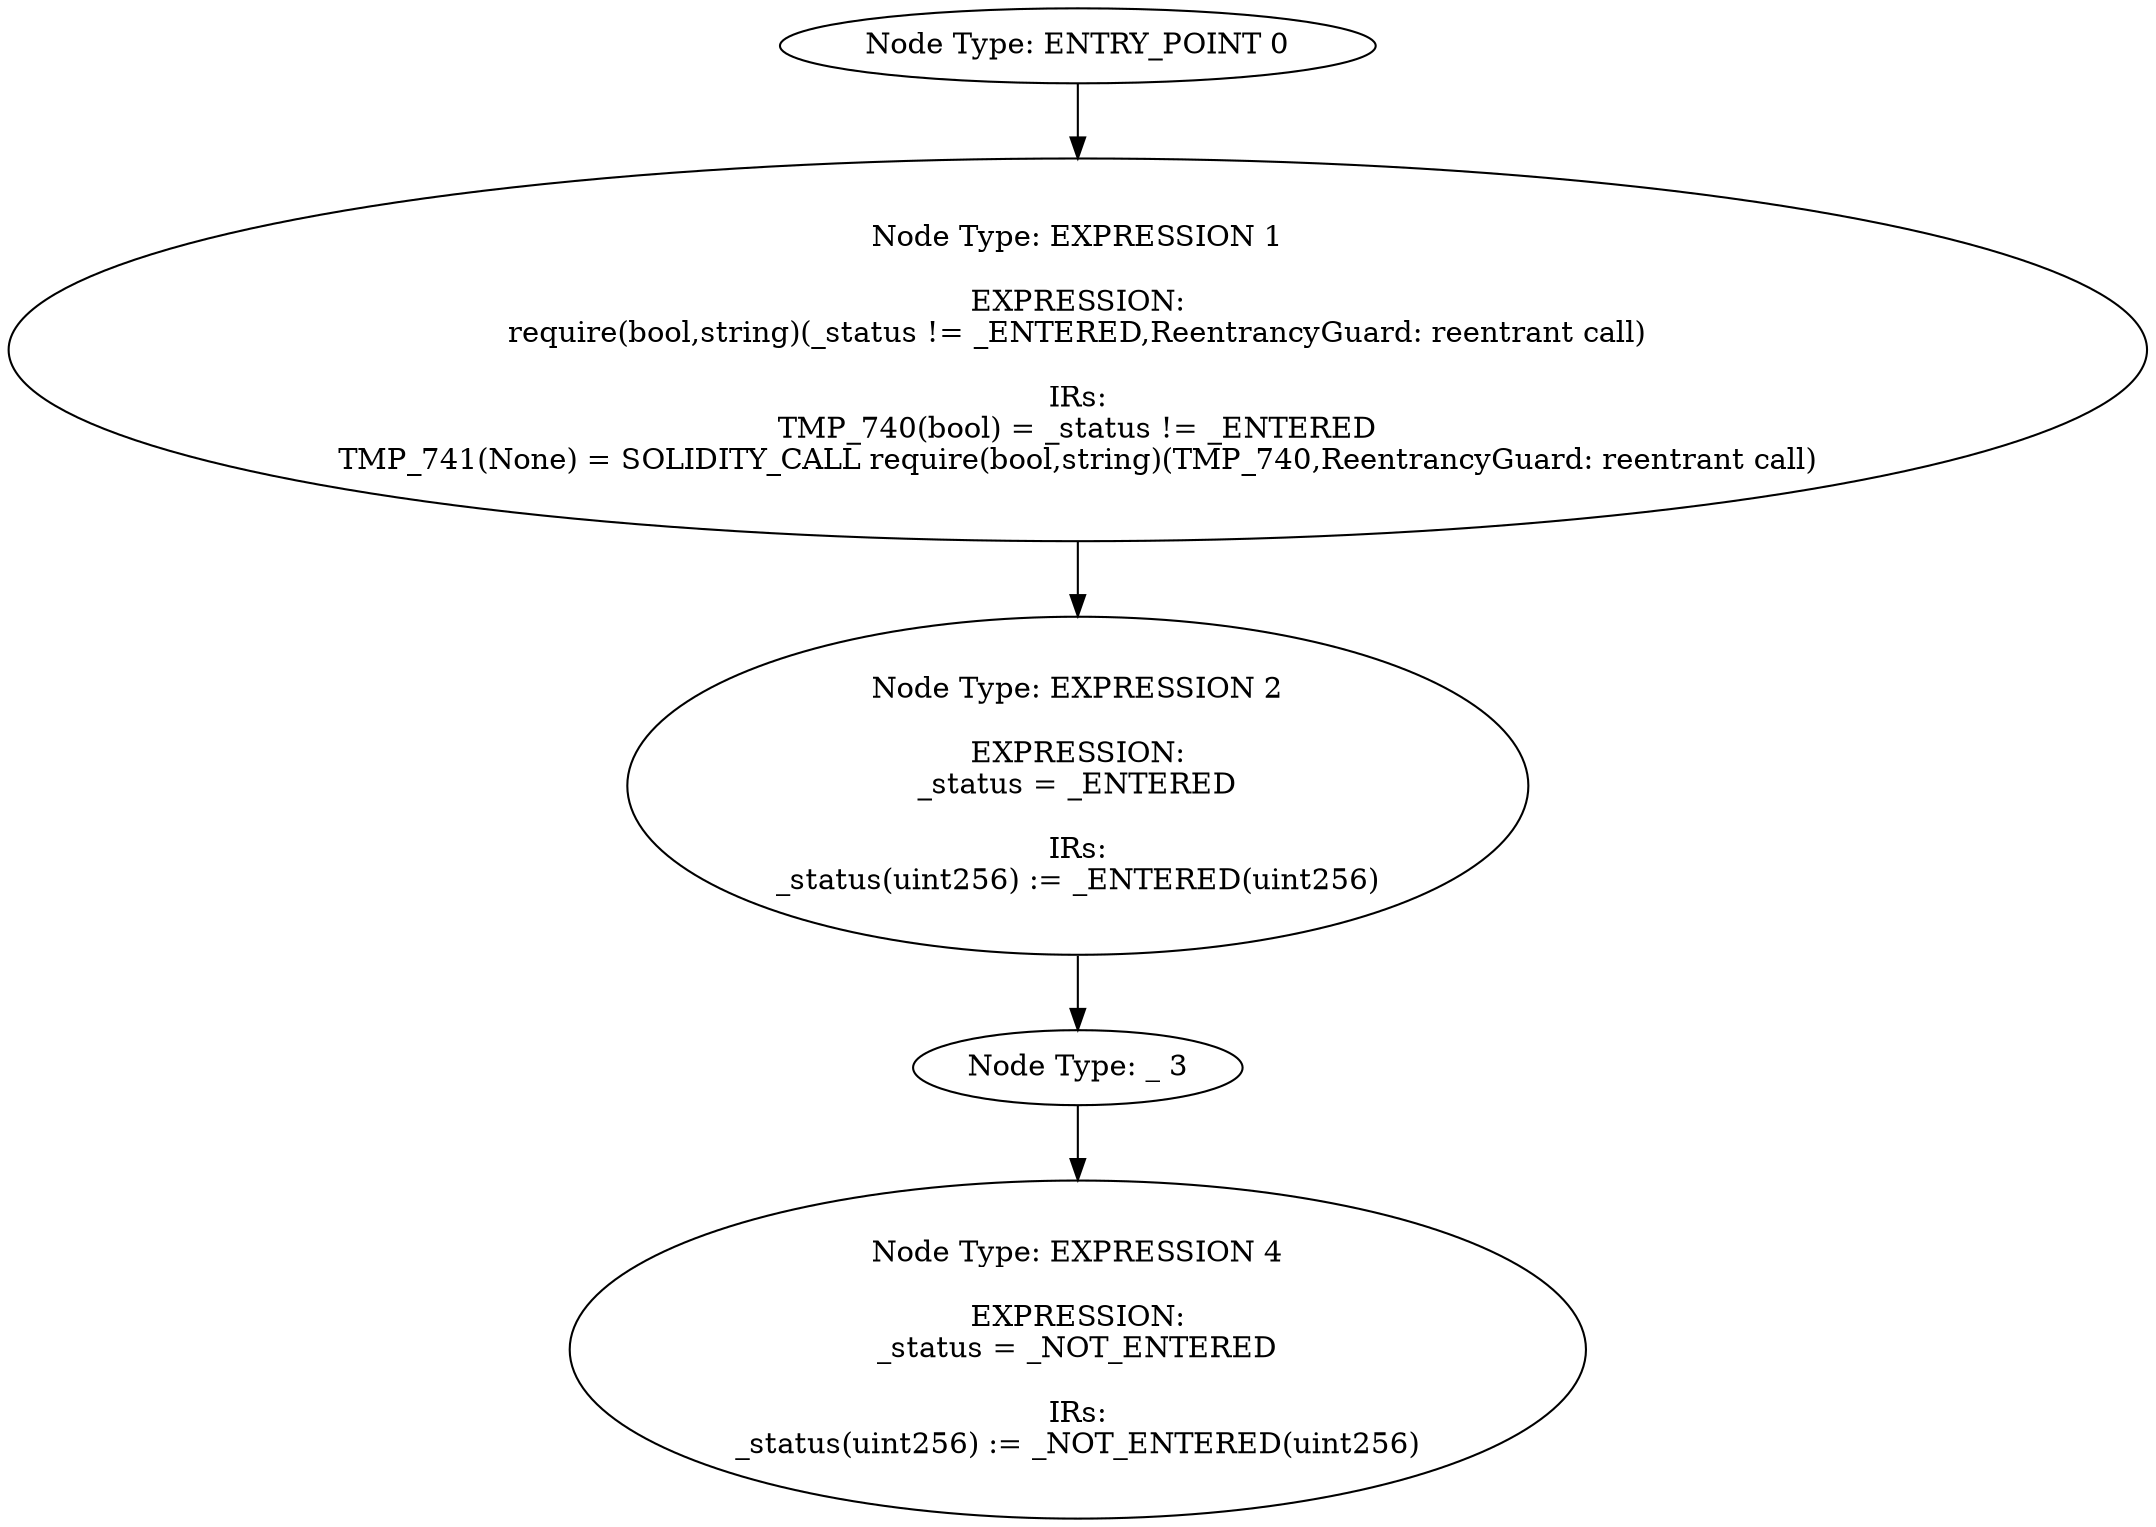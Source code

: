 digraph{
0[label="Node Type: ENTRY_POINT 0
"];
0->1;
1[label="Node Type: EXPRESSION 1

EXPRESSION:
require(bool,string)(_status != _ENTERED,ReentrancyGuard: reentrant call)

IRs:
TMP_740(bool) = _status != _ENTERED
TMP_741(None) = SOLIDITY_CALL require(bool,string)(TMP_740,ReentrancyGuard: reentrant call)"];
1->2;
2[label="Node Type: EXPRESSION 2

EXPRESSION:
_status = _ENTERED

IRs:
_status(uint256) := _ENTERED(uint256)"];
2->3;
3[label="Node Type: _ 3
"];
3->4;
4[label="Node Type: EXPRESSION 4

EXPRESSION:
_status = _NOT_ENTERED

IRs:
_status(uint256) := _NOT_ENTERED(uint256)"];
}
